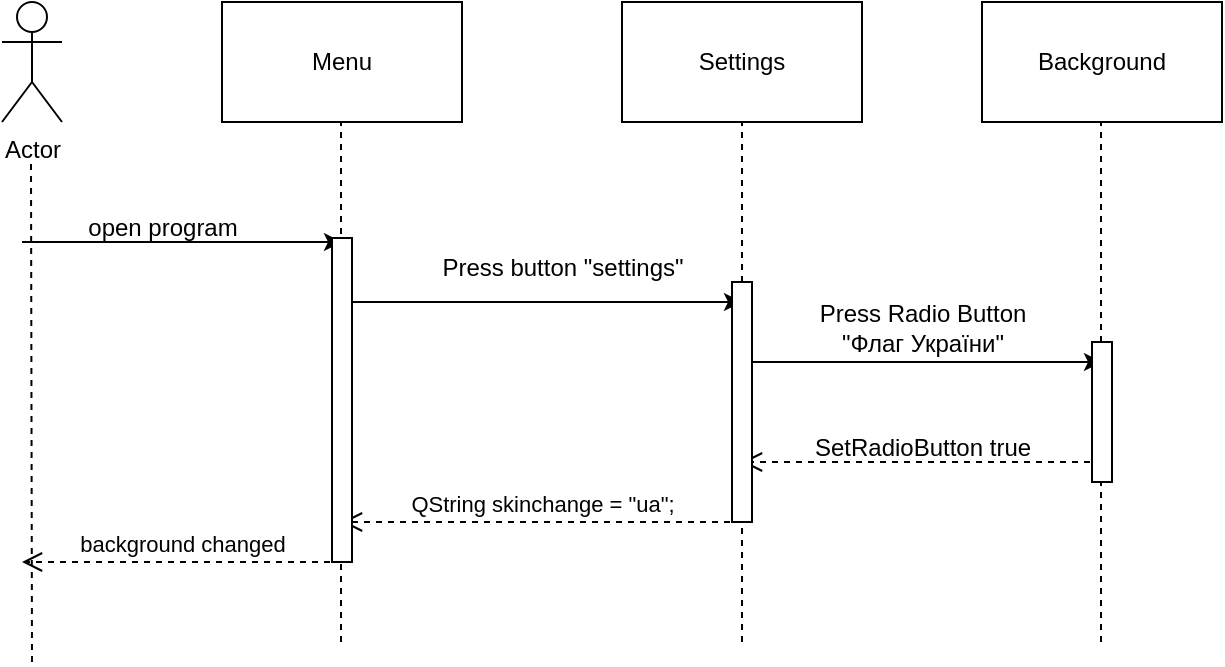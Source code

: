 <mxfile version="23.1.6" type="device">
  <diagram id="Q_keyST8v91qc3Z8pUM8" name="Сторінка-1">
    <mxGraphModel dx="1042" dy="631" grid="1" gridSize="10" guides="1" tooltips="1" connect="1" arrows="1" fold="1" page="1" pageScale="1" pageWidth="827" pageHeight="1169" math="0" shadow="0">
      <root>
        <mxCell id="0" />
        <mxCell id="1" parent="0" />
        <mxCell id="27hBZj8PQhSk2z-cGd5x-1" value="Menu" style="rounded=0;whiteSpace=wrap;html=1;" parent="1" vertex="1">
          <mxGeometry x="280" y="110" width="120" height="60" as="geometry" />
        </mxCell>
        <mxCell id="27hBZj8PQhSk2z-cGd5x-2" value="Settings" style="rounded=0;whiteSpace=wrap;html=1;" parent="1" vertex="1">
          <mxGeometry x="480" y="110" width="120" height="60" as="geometry" />
        </mxCell>
        <mxCell id="27hBZj8PQhSk2z-cGd5x-3" value="Background" style="rounded=0;whiteSpace=wrap;html=1;" parent="1" vertex="1">
          <mxGeometry x="660" y="110" width="120" height="60" as="geometry" />
        </mxCell>
        <mxCell id="27hBZj8PQhSk2z-cGd5x-5" value="" style="endArrow=none;dashed=1;html=1;rounded=0;" parent="1" target="27hBZj8PQhSk2z-cGd5x-2" edge="1" source="UINdJ-GlGRYxQG-2W_Vv-3">
          <mxGeometry width="50" height="50" relative="1" as="geometry">
            <mxPoint x="540" y="430" as="sourcePoint" />
            <mxPoint x="560" y="300" as="targetPoint" />
          </mxGeometry>
        </mxCell>
        <mxCell id="27hBZj8PQhSk2z-cGd5x-6" value="" style="endArrow=none;dashed=1;html=1;rounded=0;" parent="1" edge="1">
          <mxGeometry width="50" height="50" relative="1" as="geometry">
            <mxPoint x="719.5" y="430" as="sourcePoint" />
            <mxPoint x="719.5" y="170" as="targetPoint" />
          </mxGeometry>
        </mxCell>
        <mxCell id="27hBZj8PQhSk2z-cGd5x-7" value="" style="endArrow=none;dashed=1;html=1;rounded=0;" parent="1" edge="1">
          <mxGeometry width="50" height="50" relative="1" as="geometry">
            <mxPoint x="339.5" y="430" as="sourcePoint" />
            <mxPoint x="339.5" y="170" as="targetPoint" />
          </mxGeometry>
        </mxCell>
        <mxCell id="27hBZj8PQhSk2z-cGd5x-8" value="Actor" style="shape=umlActor;verticalLabelPosition=bottom;verticalAlign=top;html=1;outlineConnect=0;" parent="1" vertex="1">
          <mxGeometry x="170" y="110" width="30" height="60" as="geometry" />
        </mxCell>
        <mxCell id="27hBZj8PQhSk2z-cGd5x-9" value="" style="endArrow=none;dashed=1;html=1;rounded=0;" parent="1" edge="1">
          <mxGeometry width="50" height="50" relative="1" as="geometry">
            <mxPoint x="185" y="440" as="sourcePoint" />
            <mxPoint x="184.5" y="190" as="targetPoint" />
          </mxGeometry>
        </mxCell>
        <mxCell id="27hBZj8PQhSk2z-cGd5x-10" value="" style="endArrow=classic;html=1;rounded=0;" parent="1" edge="1">
          <mxGeometry width="50" height="50" relative="1" as="geometry">
            <mxPoint x="180" y="230" as="sourcePoint" />
            <mxPoint x="340" y="230" as="targetPoint" />
          </mxGeometry>
        </mxCell>
        <mxCell id="27hBZj8PQhSk2z-cGd5x-11" value="open program" style="text;html=1;align=center;verticalAlign=middle;resizable=0;points=[];autosize=1;strokeColor=none;fillColor=none;" parent="1" vertex="1">
          <mxGeometry x="200" y="208" width="100" height="30" as="geometry" />
        </mxCell>
        <mxCell id="27hBZj8PQhSk2z-cGd5x-15" value="" style="endArrow=classic;html=1;rounded=0;" parent="1" edge="1">
          <mxGeometry width="50" height="50" relative="1" as="geometry">
            <mxPoint x="340" y="260" as="sourcePoint" />
            <mxPoint x="540" y="260" as="targetPoint" />
          </mxGeometry>
        </mxCell>
        <mxCell id="27hBZj8PQhSk2z-cGd5x-16" value="Press button &quot;settings&quot;" style="text;html=1;align=center;verticalAlign=middle;resizable=0;points=[];autosize=1;strokeColor=none;fillColor=none;" parent="1" vertex="1">
          <mxGeometry x="380" y="228" width="140" height="30" as="geometry" />
        </mxCell>
        <mxCell id="27hBZj8PQhSk2z-cGd5x-17" value="" style="endArrow=classic;html=1;rounded=0;" parent="1" edge="1">
          <mxGeometry width="50" height="50" relative="1" as="geometry">
            <mxPoint x="540" y="290" as="sourcePoint" />
            <mxPoint x="720" y="290" as="targetPoint" />
          </mxGeometry>
        </mxCell>
        <mxCell id="27hBZj8PQhSk2z-cGd5x-18" value="Press Radio Button&lt;br&gt;&quot;Флаг України&quot;" style="text;html=1;align=center;verticalAlign=middle;resizable=0;points=[];autosize=1;strokeColor=none;fillColor=none;" parent="1" vertex="1">
          <mxGeometry x="565" y="253" width="130" height="40" as="geometry" />
        </mxCell>
        <mxCell id="27hBZj8PQhSk2z-cGd5x-20" value="" style="html=1;verticalAlign=bottom;endArrow=open;dashed=1;endSize=8;curved=0;rounded=0;" parent="1" edge="1">
          <mxGeometry relative="1" as="geometry">
            <mxPoint x="720" y="340" as="sourcePoint" />
            <mxPoint x="540" y="340" as="targetPoint" />
          </mxGeometry>
        </mxCell>
        <mxCell id="27hBZj8PQhSk2z-cGd5x-22" value="SetRadioButton true" style="text;html=1;align=center;verticalAlign=middle;resizable=0;points=[];autosize=1;strokeColor=none;fillColor=none;" parent="1" vertex="1">
          <mxGeometry x="565" y="318" width="130" height="30" as="geometry" />
        </mxCell>
        <mxCell id="27hBZj8PQhSk2z-cGd5x-24" value="QString skinchange = &quot;ua&quot;;" style="html=1;verticalAlign=bottom;endArrow=open;dashed=1;endSize=8;curved=0;rounded=0;" parent="1" edge="1">
          <mxGeometry relative="1" as="geometry">
            <mxPoint x="540" y="370" as="sourcePoint" />
            <mxPoint x="340" y="370" as="targetPoint" />
            <mxPoint as="offset" />
          </mxGeometry>
        </mxCell>
        <mxCell id="27hBZj8PQhSk2z-cGd5x-25" value="background changed" style="html=1;verticalAlign=bottom;endArrow=open;dashed=1;endSize=8;curved=0;rounded=0;" parent="1" edge="1">
          <mxGeometry relative="1" as="geometry">
            <mxPoint x="340" y="390" as="sourcePoint" />
            <mxPoint x="180" y="390" as="targetPoint" />
            <mxPoint as="offset" />
          </mxGeometry>
        </mxCell>
        <mxCell id="UINdJ-GlGRYxQG-2W_Vv-2" value="" style="html=1;points=[[0,0,0,0,5],[0,1,0,0,-5],[1,0,0,0,5],[1,1,0,0,-5]];perimeter=orthogonalPerimeter;outlineConnect=0;targetShapes=umlLifeline;portConstraint=eastwest;newEdgeStyle={&quot;curved&quot;:0,&quot;rounded&quot;:0};" vertex="1" parent="1">
          <mxGeometry x="335" y="228" width="10" height="162" as="geometry" />
        </mxCell>
        <mxCell id="UINdJ-GlGRYxQG-2W_Vv-4" value="" style="endArrow=none;dashed=1;html=1;rounded=0;" edge="1" parent="1" target="UINdJ-GlGRYxQG-2W_Vv-3">
          <mxGeometry width="50" height="50" relative="1" as="geometry">
            <mxPoint x="540" y="430" as="sourcePoint" />
            <mxPoint x="540" y="170" as="targetPoint" />
          </mxGeometry>
        </mxCell>
        <mxCell id="UINdJ-GlGRYxQG-2W_Vv-3" value="" style="html=1;points=[[0,0,0,0,5],[0,1,0,0,-5],[1,0,0,0,5],[1,1,0,0,-5]];perimeter=orthogonalPerimeter;outlineConnect=0;targetShapes=umlLifeline;portConstraint=eastwest;newEdgeStyle={&quot;curved&quot;:0,&quot;rounded&quot;:0};" vertex="1" parent="1">
          <mxGeometry x="535" y="250" width="10" height="120" as="geometry" />
        </mxCell>
        <mxCell id="UINdJ-GlGRYxQG-2W_Vv-5" value="" style="html=1;points=[[0,0,0,0,5],[0,1,0,0,-5],[1,0,0,0,5],[1,1,0,0,-5]];perimeter=orthogonalPerimeter;outlineConnect=0;targetShapes=umlLifeline;portConstraint=eastwest;newEdgeStyle={&quot;curved&quot;:0,&quot;rounded&quot;:0};" vertex="1" parent="1">
          <mxGeometry x="715" y="280" width="10" height="70" as="geometry" />
        </mxCell>
      </root>
    </mxGraphModel>
  </diagram>
</mxfile>
